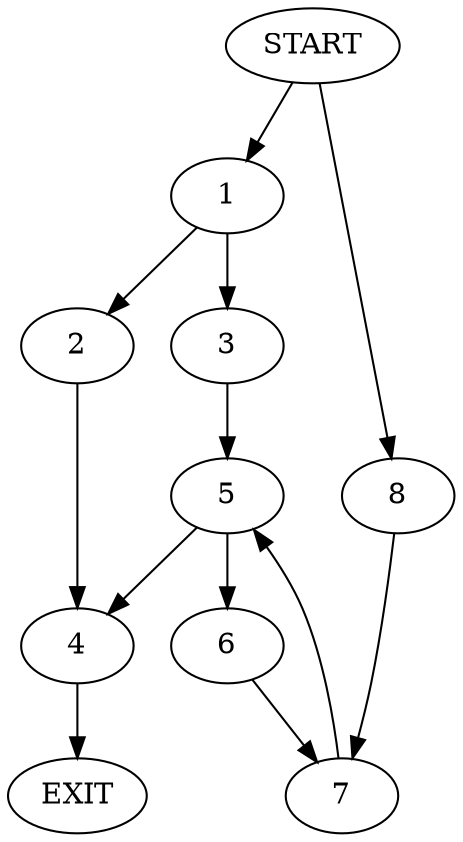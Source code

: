 digraph {
0 [label="START"]
9 [label="EXIT"]
0 -> 1
1 -> 2
1 -> 3
2 -> 4
3 -> 5
4 -> 9
5 -> 4
5 -> 6
6 -> 7
7 -> 5
0 -> 8
8 -> 7
}
